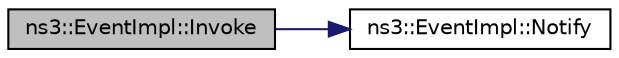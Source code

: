 digraph "ns3::EventImpl::Invoke"
{
  edge [fontname="Helvetica",fontsize="10",labelfontname="Helvetica",labelfontsize="10"];
  node [fontname="Helvetica",fontsize="10",shape=record];
  rankdir="LR";
  Node1 [label="ns3::EventImpl::Invoke",height=0.2,width=0.4,color="black", fillcolor="grey75", style="filled", fontcolor="black"];
  Node1 -> Node2 [color="midnightblue",fontsize="10",style="solid"];
  Node2 [label="ns3::EventImpl::Notify",height=0.2,width=0.4,color="black", fillcolor="white", style="filled",URL="$da/def/classns3_1_1EventImpl.html#aa2bee27987ecafb67ea493f9fc6047a6"];
}
